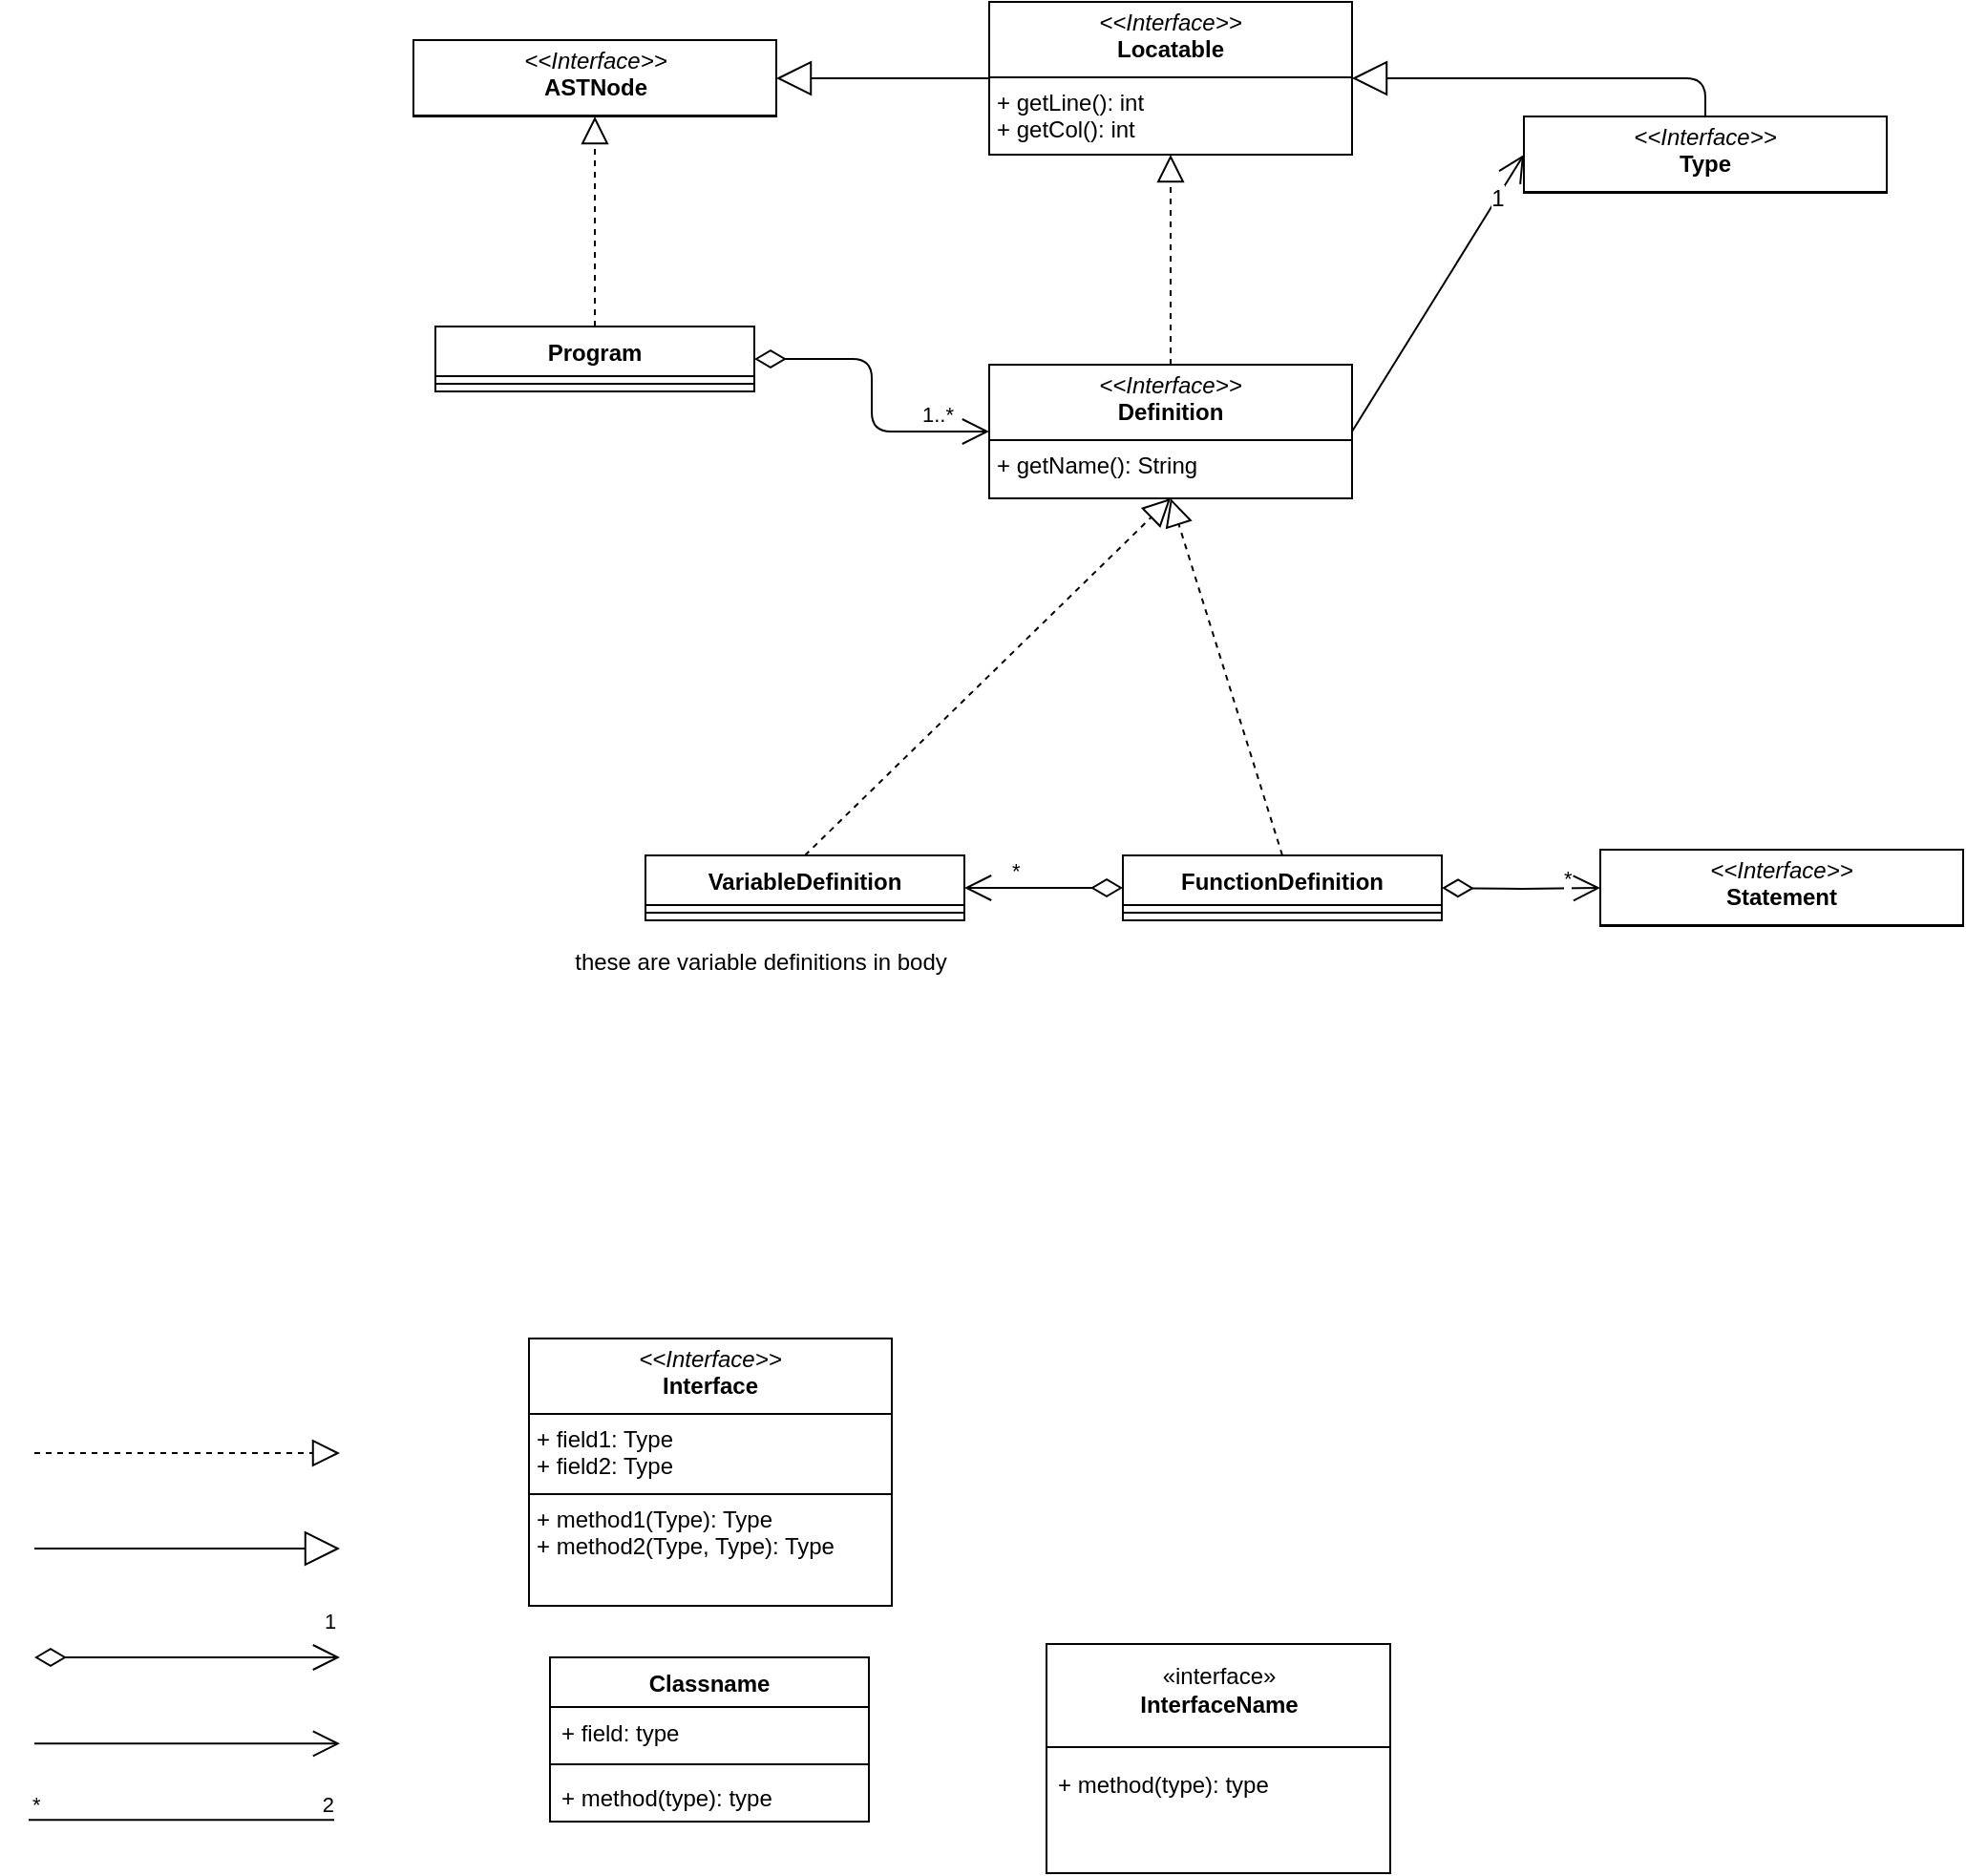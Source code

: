 <mxfile version="26.0.10">
  <diagram id="vZv2f6N4h2fVlUgS8-mH" name="Page-1">
    <mxGraphModel grid="1" page="1" gridSize="10" guides="1" tooltips="1" connect="1" arrows="1" fold="1" pageScale="1" pageWidth="827" pageHeight="1169" math="0" shadow="0">
      <root>
        <mxCell id="0" />
        <mxCell id="1" parent="0" />
        <mxCell id="kLyqMJTa60GXJmwrMO6C-2" value="Classname" style="swimlane;fontStyle=1;align=center;verticalAlign=top;childLayout=stackLayout;horizontal=1;startSize=26;horizontalStack=0;resizeParent=1;resizeParentMax=0;resizeLast=0;collapsible=1;marginBottom=0;" vertex="1" parent="1">
          <mxGeometry x="330" y="1027" width="167" height="86" as="geometry" />
        </mxCell>
        <mxCell id="kLyqMJTa60GXJmwrMO6C-3" value="+ field: type" style="text;strokeColor=none;fillColor=none;align=left;verticalAlign=top;spacingLeft=4;spacingRight=4;overflow=hidden;rotatable=0;points=[[0,0.5],[1,0.5]];portConstraint=eastwest;" vertex="1" parent="kLyqMJTa60GXJmwrMO6C-2">
          <mxGeometry y="26" width="167" height="26" as="geometry" />
        </mxCell>
        <mxCell id="kLyqMJTa60GXJmwrMO6C-4" value="" style="line;strokeWidth=1;fillColor=none;align=left;verticalAlign=middle;spacingTop=-1;spacingLeft=3;spacingRight=3;rotatable=0;labelPosition=right;points=[];portConstraint=eastwest;" vertex="1" parent="kLyqMJTa60GXJmwrMO6C-2">
          <mxGeometry y="52" width="167" height="8" as="geometry" />
        </mxCell>
        <mxCell id="kLyqMJTa60GXJmwrMO6C-5" value="+ method(type): type" style="text;strokeColor=none;fillColor=none;align=left;verticalAlign=top;spacingLeft=4;spacingRight=4;overflow=hidden;rotatable=0;points=[[0,0.5],[1,0.5]];portConstraint=eastwest;" vertex="1" parent="kLyqMJTa60GXJmwrMO6C-2">
          <mxGeometry y="60" width="167" height="26" as="geometry" />
        </mxCell>
        <mxCell id="kLyqMJTa60GXJmwrMO6C-31" value="" style="endArrow=block;endSize=16;endFill=0;html=1;" edge="1" parent="1">
          <mxGeometry width="160" relative="1" as="geometry">
            <mxPoint x="60" y="970" as="sourcePoint" />
            <mxPoint x="220" y="970" as="targetPoint" />
          </mxGeometry>
        </mxCell>
        <mxCell id="kLyqMJTa60GXJmwrMO6C-33" value="" style="endArrow=open;endFill=1;endSize=12;html=1;" edge="1" parent="1">
          <mxGeometry width="160" relative="1" as="geometry">
            <mxPoint x="60" y="1072.17" as="sourcePoint" />
            <mxPoint x="220" y="1072.17" as="targetPoint" />
            <Array as="points">
              <mxPoint x="220" y="1072.17" />
            </Array>
          </mxGeometry>
        </mxCell>
        <mxCell id="kLyqMJTa60GXJmwrMO6C-36" value="" style="endArrow=none;html=1;edgeStyle=orthogonalEdgeStyle;" edge="1" parent="1">
          <mxGeometry relative="1" as="geometry">
            <mxPoint x="57" y="1112.17" as="sourcePoint" />
            <mxPoint x="217" y="1112.17" as="targetPoint" />
          </mxGeometry>
        </mxCell>
        <mxCell id="kLyqMJTa60GXJmwrMO6C-37" value="*" style="edgeLabel;resizable=0;html=1;align=left;verticalAlign=bottom;" connectable="0" vertex="1" parent="kLyqMJTa60GXJmwrMO6C-36">
          <mxGeometry x="-1" relative="1" as="geometry" />
        </mxCell>
        <mxCell id="kLyqMJTa60GXJmwrMO6C-38" value="2" style="edgeLabel;resizable=0;html=1;align=right;verticalAlign=bottom;" connectable="0" vertex="1" parent="kLyqMJTa60GXJmwrMO6C-36">
          <mxGeometry x="1" relative="1" as="geometry" />
        </mxCell>
        <mxCell id="rE65gYQgk_GprcZskPIs-7" value="" style="group" vertex="1" connectable="0" parent="1">
          <mxGeometry x="590" y="1020" width="180" height="120" as="geometry" />
        </mxCell>
        <mxCell id="rE65gYQgk_GprcZskPIs-8" value="+ method(type): type" style="text;strokeColor=none;fillColor=none;align=left;verticalAlign=top;spacingLeft=4;spacingRight=4;overflow=hidden;rotatable=0;points=[[0,0.5],[1,0.5]];portConstraint=eastwest;" vertex="1" parent="rE65gYQgk_GprcZskPIs-7">
          <mxGeometry y="60" width="180" height="50" as="geometry" />
        </mxCell>
        <mxCell id="rE65gYQgk_GprcZskPIs-9" value="«interface»&lt;br&gt;&lt;b&gt;InterfaceName&lt;br&gt;&lt;br&gt;&lt;br&gt;&lt;br&gt;&lt;br&gt;&lt;br&gt;&lt;/b&gt;" style="html=1;" vertex="1" parent="rE65gYQgk_GprcZskPIs-7">
          <mxGeometry width="180" height="120" as="geometry" />
        </mxCell>
        <mxCell id="rE65gYQgk_GprcZskPIs-10" value="" style="line;strokeWidth=1;fillColor=none;align=left;verticalAlign=middle;spacingTop=-1;spacingLeft=3;spacingRight=3;rotatable=0;labelPosition=right;points=[];portConstraint=eastwest;" vertex="1" parent="rE65gYQgk_GprcZskPIs-7">
          <mxGeometry y="50" width="180" height="8" as="geometry" />
        </mxCell>
        <mxCell id="rE65gYQgk_GprcZskPIs-11" value="+ method(type): type" style="text;strokeColor=none;fillColor=none;align=left;verticalAlign=top;spacingLeft=4;spacingRight=4;overflow=hidden;rotatable=0;points=[[0,0.5],[1,0.5]];portConstraint=eastwest;" vertex="1" parent="rE65gYQgk_GprcZskPIs-7">
          <mxGeometry y="60" width="180" height="26" as="geometry" />
        </mxCell>
        <mxCell id="I8hlowipct-D2tbEc6_7-12" value="1" style="endArrow=open;html=1;endSize=12;startArrow=diamondThin;startSize=14;startFill=0;edgeStyle=orthogonalEdgeStyle;align=left;verticalAlign=bottom;" edge="1" parent="1">
          <mxGeometry x="0.875" y="10" relative="1" as="geometry">
            <mxPoint x="60" y="1027" as="sourcePoint" />
            <mxPoint x="220" y="1027" as="targetPoint" />
            <mxPoint as="offset" />
          </mxGeometry>
        </mxCell>
        <mxCell id="svodaLwBF_DBIOyZibOC-1" value="" style="endArrow=block;dashed=1;endFill=0;endSize=12;html=1;" edge="1" parent="1">
          <mxGeometry width="160" relative="1" as="geometry">
            <mxPoint x="60" y="920" as="sourcePoint" />
            <mxPoint x="220" y="920" as="targetPoint" />
          </mxGeometry>
        </mxCell>
        <mxCell id="reWRQmKxyJkvaZW5Zuav-18" value="&lt;p style=&quot;margin:0px;margin-top:4px;text-align:center;&quot;&gt;&lt;i&gt;&amp;lt;&amp;lt;Interface&amp;gt;&amp;gt;&lt;/i&gt;&lt;br/&gt;&lt;b&gt;Interface&lt;/b&gt;&lt;/p&gt;&lt;hr size=&quot;1&quot; style=&quot;border-style:solid;&quot;/&gt;&lt;p style=&quot;margin:0px;margin-left:4px;&quot;&gt;+ field1: Type&lt;br/&gt;+ field2: Type&lt;/p&gt;&lt;hr size=&quot;1&quot; style=&quot;border-style:solid;&quot;/&gt;&lt;p style=&quot;margin:0px;margin-left:4px;&quot;&gt;+ method1(Type): Type&lt;br/&gt;+ method2(Type, Type): Type&lt;/p&gt;" style="verticalAlign=top;align=left;overflow=fill;html=1;whiteSpace=wrap;" vertex="1" parent="1">
          <mxGeometry x="319" y="860" width="190" height="140" as="geometry" />
        </mxCell>
        <mxCell id="jvadNwM_Q962B5C3BIU7-1" value="&lt;p style=&quot;margin:0px;margin-top:4px;text-align:center;&quot;&gt;&lt;i&gt;&amp;lt;&amp;lt;Interface&amp;gt;&amp;gt;&lt;/i&gt;&lt;br&gt;&lt;b&gt;Definition&lt;/b&gt;&lt;/p&gt;&lt;hr size=&quot;1&quot; style=&quot;border-style:solid;&quot;&gt;&lt;p style=&quot;margin:0px;margin-left:4px;&quot;&gt;+ getName(): String&lt;/p&gt;" style="verticalAlign=top;align=left;overflow=fill;html=1;whiteSpace=wrap;" vertex="1" parent="1">
          <mxGeometry x="560" y="350" width="190" height="70" as="geometry" />
        </mxCell>
        <mxCell id="jvadNwM_Q962B5C3BIU7-2" value="Program" style="swimlane;fontStyle=1;align=center;verticalAlign=top;childLayout=stackLayout;horizontal=1;startSize=26;horizontalStack=0;resizeParent=1;resizeParentMax=0;resizeLast=0;collapsible=1;marginBottom=0;" vertex="1" parent="1">
          <mxGeometry x="270" y="330" width="167" height="34" as="geometry" />
        </mxCell>
        <mxCell id="jvadNwM_Q962B5C3BIU7-4" value="" style="line;strokeWidth=1;fillColor=none;align=left;verticalAlign=middle;spacingTop=-1;spacingLeft=3;spacingRight=3;rotatable=0;labelPosition=right;points=[];portConstraint=eastwest;" vertex="1" parent="jvadNwM_Q962B5C3BIU7-2">
          <mxGeometry y="26" width="167" height="8" as="geometry" />
        </mxCell>
        <mxCell id="jvadNwM_Q962B5C3BIU7-6" value="1..*" style="endArrow=open;html=1;endSize=12;startArrow=diamondThin;startSize=14;startFill=0;edgeStyle=orthogonalEdgeStyle;align=left;verticalAlign=bottom;exitX=1;exitY=0.5;exitDx=0;exitDy=0;entryX=0;entryY=0.5;entryDx=0;entryDy=0;" edge="1" parent="1" source="jvadNwM_Q962B5C3BIU7-2" target="jvadNwM_Q962B5C3BIU7-1">
          <mxGeometry x="0.54" relative="1" as="geometry">
            <mxPoint x="437" y="369" as="sourcePoint" />
            <mxPoint x="490" y="420" as="targetPoint" />
            <mxPoint as="offset" />
          </mxGeometry>
        </mxCell>
        <mxCell id="jvadNwM_Q962B5C3BIU7-7" value="VariableDefinition" style="swimlane;fontStyle=1;align=center;verticalAlign=top;childLayout=stackLayout;horizontal=1;startSize=26;horizontalStack=0;resizeParent=1;resizeParentMax=0;resizeLast=0;collapsible=1;marginBottom=0;" vertex="1" parent="1">
          <mxGeometry x="380" y="607" width="167" height="34" as="geometry" />
        </mxCell>
        <mxCell id="jvadNwM_Q962B5C3BIU7-9" value="" style="line;strokeWidth=1;fillColor=none;align=left;verticalAlign=middle;spacingTop=-1;spacingLeft=3;spacingRight=3;rotatable=0;labelPosition=right;points=[];portConstraint=eastwest;" vertex="1" parent="jvadNwM_Q962B5C3BIU7-7">
          <mxGeometry y="26" width="167" height="8" as="geometry" />
        </mxCell>
        <mxCell id="jvadNwM_Q962B5C3BIU7-15" value="FunctionDefinition" style="swimlane;fontStyle=1;align=center;verticalAlign=top;childLayout=stackLayout;horizontal=1;startSize=26;horizontalStack=0;resizeParent=1;resizeParentMax=0;resizeLast=0;collapsible=1;marginBottom=0;" vertex="1" parent="1">
          <mxGeometry x="630" y="607" width="167" height="34" as="geometry" />
        </mxCell>
        <mxCell id="jvadNwM_Q962B5C3BIU7-17" value="" style="line;strokeWidth=1;fillColor=none;align=left;verticalAlign=middle;spacingTop=-1;spacingLeft=3;spacingRight=3;rotatable=0;labelPosition=right;points=[];portConstraint=eastwest;" vertex="1" parent="jvadNwM_Q962B5C3BIU7-15">
          <mxGeometry y="26" width="167" height="8" as="geometry" />
        </mxCell>
        <mxCell id="jvadNwM_Q962B5C3BIU7-19" value="" style="endArrow=block;dashed=1;endFill=0;endSize=12;html=1;entryX=0.5;entryY=1;entryDx=0;entryDy=0;exitX=0.5;exitY=0;exitDx=0;exitDy=0;" edge="1" parent="1" source="jvadNwM_Q962B5C3BIU7-7" target="jvadNwM_Q962B5C3BIU7-1">
          <mxGeometry width="160" relative="1" as="geometry">
            <mxPoint x="480" y="520" as="sourcePoint" />
            <mxPoint x="640" y="520" as="targetPoint" />
          </mxGeometry>
        </mxCell>
        <mxCell id="jvadNwM_Q962B5C3BIU7-20" value="" style="endArrow=block;dashed=1;endFill=0;endSize=12;html=1;entryX=0.5;entryY=1;entryDx=0;entryDy=0;exitX=0.5;exitY=0;exitDx=0;exitDy=0;" edge="1" parent="1" source="jvadNwM_Q962B5C3BIU7-15" target="jvadNwM_Q962B5C3BIU7-1">
          <mxGeometry width="160" relative="1" as="geometry">
            <mxPoint x="544" y="595" as="sourcePoint" />
            <mxPoint x="665" y="500" as="targetPoint" />
          </mxGeometry>
        </mxCell>
        <mxCell id="jvadNwM_Q962B5C3BIU7-21" value="&lt;p style=&quot;margin:0px;margin-top:4px;text-align:center;&quot;&gt;&lt;i&gt;&amp;lt;&amp;lt;Interface&amp;gt;&amp;gt;&lt;/i&gt;&lt;br&gt;&lt;b&gt;ASTNode&lt;/b&gt;&lt;/p&gt;&lt;hr size=&quot;1&quot; style=&quot;border-style:solid;&quot;&gt;&lt;p style=&quot;margin:0px;margin-left:4px;&quot;&gt;&lt;br&gt;&lt;/p&gt;" style="verticalAlign=top;align=left;overflow=fill;html=1;whiteSpace=wrap;" vertex="1" parent="1">
          <mxGeometry x="258.5" y="180" width="190" height="40" as="geometry" />
        </mxCell>
        <mxCell id="jvadNwM_Q962B5C3BIU7-22" value="" style="endArrow=block;endSize=16;endFill=0;html=1;entryX=1;entryY=0.5;entryDx=0;entryDy=0;exitX=0;exitY=0.5;exitDx=0;exitDy=0;" edge="1" parent="1" source="jvadNwM_Q962B5C3BIU7-23" target="jvadNwM_Q962B5C3BIU7-21">
          <mxGeometry width="160" relative="1" as="geometry">
            <mxPoint x="800" y="199.66" as="sourcePoint" />
            <mxPoint x="960" y="199.66" as="targetPoint" />
          </mxGeometry>
        </mxCell>
        <mxCell id="jvadNwM_Q962B5C3BIU7-23" value="&lt;p style=&quot;margin:0px;margin-top:4px;text-align:center;&quot;&gt;&lt;i&gt;&amp;lt;&amp;lt;Interface&amp;gt;&amp;gt;&lt;/i&gt;&lt;br&gt;&lt;b&gt;Locatable&lt;/b&gt;&lt;/p&gt;&lt;div&gt;&lt;hr size=&quot;1&quot; style=&quot;border-style:solid;&quot;&gt;&lt;p style=&quot;margin:0px;margin-left:4px;&quot;&gt;+ getLine(): int&lt;/p&gt;&lt;p style=&quot;margin:0px;margin-left:4px;&quot;&gt;+ getCol(): int&lt;/p&gt;&lt;/div&gt;" style="verticalAlign=top;align=left;overflow=fill;html=1;whiteSpace=wrap;" vertex="1" parent="1">
          <mxGeometry x="560" y="160" width="190" height="80" as="geometry" />
        </mxCell>
        <mxCell id="jvadNwM_Q962B5C3BIU7-24" value="" style="endArrow=block;dashed=1;endFill=0;endSize=12;html=1;entryX=0.5;entryY=1;entryDx=0;entryDy=0;exitX=0.5;exitY=0;exitDx=0;exitDy=0;" edge="1" parent="1" source="jvadNwM_Q962B5C3BIU7-2" target="jvadNwM_Q962B5C3BIU7-21">
          <mxGeometry width="160" relative="1" as="geometry">
            <mxPoint x="60" y="530" as="sourcePoint" />
            <mxPoint x="220" y="530" as="targetPoint" />
          </mxGeometry>
        </mxCell>
        <mxCell id="jvadNwM_Q962B5C3BIU7-25" value="" style="endArrow=block;dashed=1;endFill=0;endSize=12;html=1;entryX=0.5;entryY=1;entryDx=0;entryDy=0;exitX=0.5;exitY=0;exitDx=0;exitDy=0;" edge="1" parent="1" source="jvadNwM_Q962B5C3BIU7-1" target="jvadNwM_Q962B5C3BIU7-23">
          <mxGeometry width="160" relative="1" as="geometry">
            <mxPoint x="364" y="340" as="sourcePoint" />
            <mxPoint x="129" y="220" as="targetPoint" />
          </mxGeometry>
        </mxCell>
        <mxCell id="jvadNwM_Q962B5C3BIU7-26" value="&lt;p style=&quot;margin:0px;margin-top:4px;text-align:center;&quot;&gt;&lt;i&gt;&amp;lt;&amp;lt;Interface&amp;gt;&amp;gt;&lt;/i&gt;&lt;br&gt;&lt;b&gt;Type&lt;/b&gt;&lt;/p&gt;&lt;hr size=&quot;1&quot; style=&quot;border-style:solid;&quot;&gt;&lt;p style=&quot;margin:0px;margin-left:4px;&quot;&gt;&lt;br&gt;&lt;/p&gt;" style="verticalAlign=top;align=left;overflow=fill;html=1;whiteSpace=wrap;" vertex="1" parent="1">
          <mxGeometry x="840" y="220" width="190" height="40" as="geometry" />
        </mxCell>
        <mxCell id="jvadNwM_Q962B5C3BIU7-29" value="" style="endArrow=block;endSize=16;endFill=0;html=1;entryX=1;entryY=0.5;entryDx=0;entryDy=0;exitX=0.5;exitY=0;exitDx=0;exitDy=0;" edge="1" parent="1" source="jvadNwM_Q962B5C3BIU7-26" target="jvadNwM_Q962B5C3BIU7-23">
          <mxGeometry width="160" relative="1" as="geometry">
            <mxPoint x="570" y="210" as="sourcePoint" />
            <mxPoint x="459" y="210" as="targetPoint" />
            <Array as="points">
              <mxPoint x="935" y="200" />
            </Array>
          </mxGeometry>
        </mxCell>
        <mxCell id="jvadNwM_Q962B5C3BIU7-31" value="" style="endArrow=open;endFill=1;endSize=12;html=1;exitX=1;exitY=0.5;exitDx=0;exitDy=0;" edge="1" parent="1" source="jvadNwM_Q962B5C3BIU7-1">
          <mxGeometry width="160" relative="1" as="geometry">
            <mxPoint x="750" y="325.0" as="sourcePoint" />
            <mxPoint x="840" y="240.0" as="targetPoint" />
            <Array as="points">
              <mxPoint x="840" y="240.0" />
            </Array>
          </mxGeometry>
        </mxCell>
        <mxCell id="jvadNwM_Q962B5C3BIU7-32" value="1" style="edgeLabel;html=1;align=center;verticalAlign=middle;resizable=0;points=[];fontSize=12;" vertex="1" connectable="0" parent="jvadNwM_Q962B5C3BIU7-31">
          <mxGeometry x="0.69" relative="1" as="geometry">
            <mxPoint as="offset" />
          </mxGeometry>
        </mxCell>
        <mxCell id="jvadNwM_Q962B5C3BIU7-33" value="*" style="endArrow=open;html=1;endSize=12;startArrow=diamondThin;startSize=14;startFill=0;edgeStyle=orthogonalEdgeStyle;align=left;verticalAlign=bottom;exitX=0;exitY=0.5;exitDx=0;exitDy=0;entryX=1;entryY=0.5;entryDx=0;entryDy=0;" edge="1" parent="1" source="jvadNwM_Q962B5C3BIU7-15" target="jvadNwM_Q962B5C3BIU7-7">
          <mxGeometry x="0.446" relative="1" as="geometry">
            <mxPoint x="630" y="624" as="sourcePoint" />
            <mxPoint x="547" y="624" as="targetPoint" />
            <mxPoint as="offset" />
          </mxGeometry>
        </mxCell>
        <mxCell id="jvadNwM_Q962B5C3BIU7-34" value="&lt;p style=&quot;margin:0px;margin-top:4px;text-align:center;&quot;&gt;&lt;i&gt;&amp;lt;&amp;lt;Interface&amp;gt;&amp;gt;&lt;/i&gt;&lt;br&gt;&lt;b&gt;Statement&lt;/b&gt;&lt;/p&gt;&lt;hr size=&quot;1&quot; style=&quot;border-style:solid;&quot;&gt;&lt;p style=&quot;margin:0px;margin-left:4px;&quot;&gt;&lt;br&gt;&lt;/p&gt;" style="verticalAlign=top;align=left;overflow=fill;html=1;whiteSpace=wrap;" vertex="1" parent="1">
          <mxGeometry x="880" y="604" width="190" height="40" as="geometry" />
        </mxCell>
        <mxCell id="jvadNwM_Q962B5C3BIU7-35" value="*" style="endArrow=open;html=1;endSize=12;startArrow=diamondThin;startSize=14;startFill=0;edgeStyle=orthogonalEdgeStyle;align=left;verticalAlign=bottom;exitX=1;exitY=0.5;exitDx=0;exitDy=0;entryX=0;entryY=0.5;entryDx=0;entryDy=0;" edge="1" parent="1" target="jvadNwM_Q962B5C3BIU7-34">
          <mxGeometry x="0.504" y="-4" relative="1" as="geometry">
            <mxPoint x="797" y="624" as="sourcePoint" />
            <mxPoint x="557" y="634" as="targetPoint" />
            <mxPoint as="offset" />
          </mxGeometry>
        </mxCell>
        <mxCell id="YM5rnMy57DMd5qOm2uYA-2" value="these are variable definitions in body" style="text;html=1;align=center;verticalAlign=middle;resizable=0;points=[];autosize=1;strokeColor=none;fillColor=none;" vertex="1" parent="1">
          <mxGeometry x="330" y="648" width="220" height="30" as="geometry" />
        </mxCell>
      </root>
    </mxGraphModel>
  </diagram>
</mxfile>
